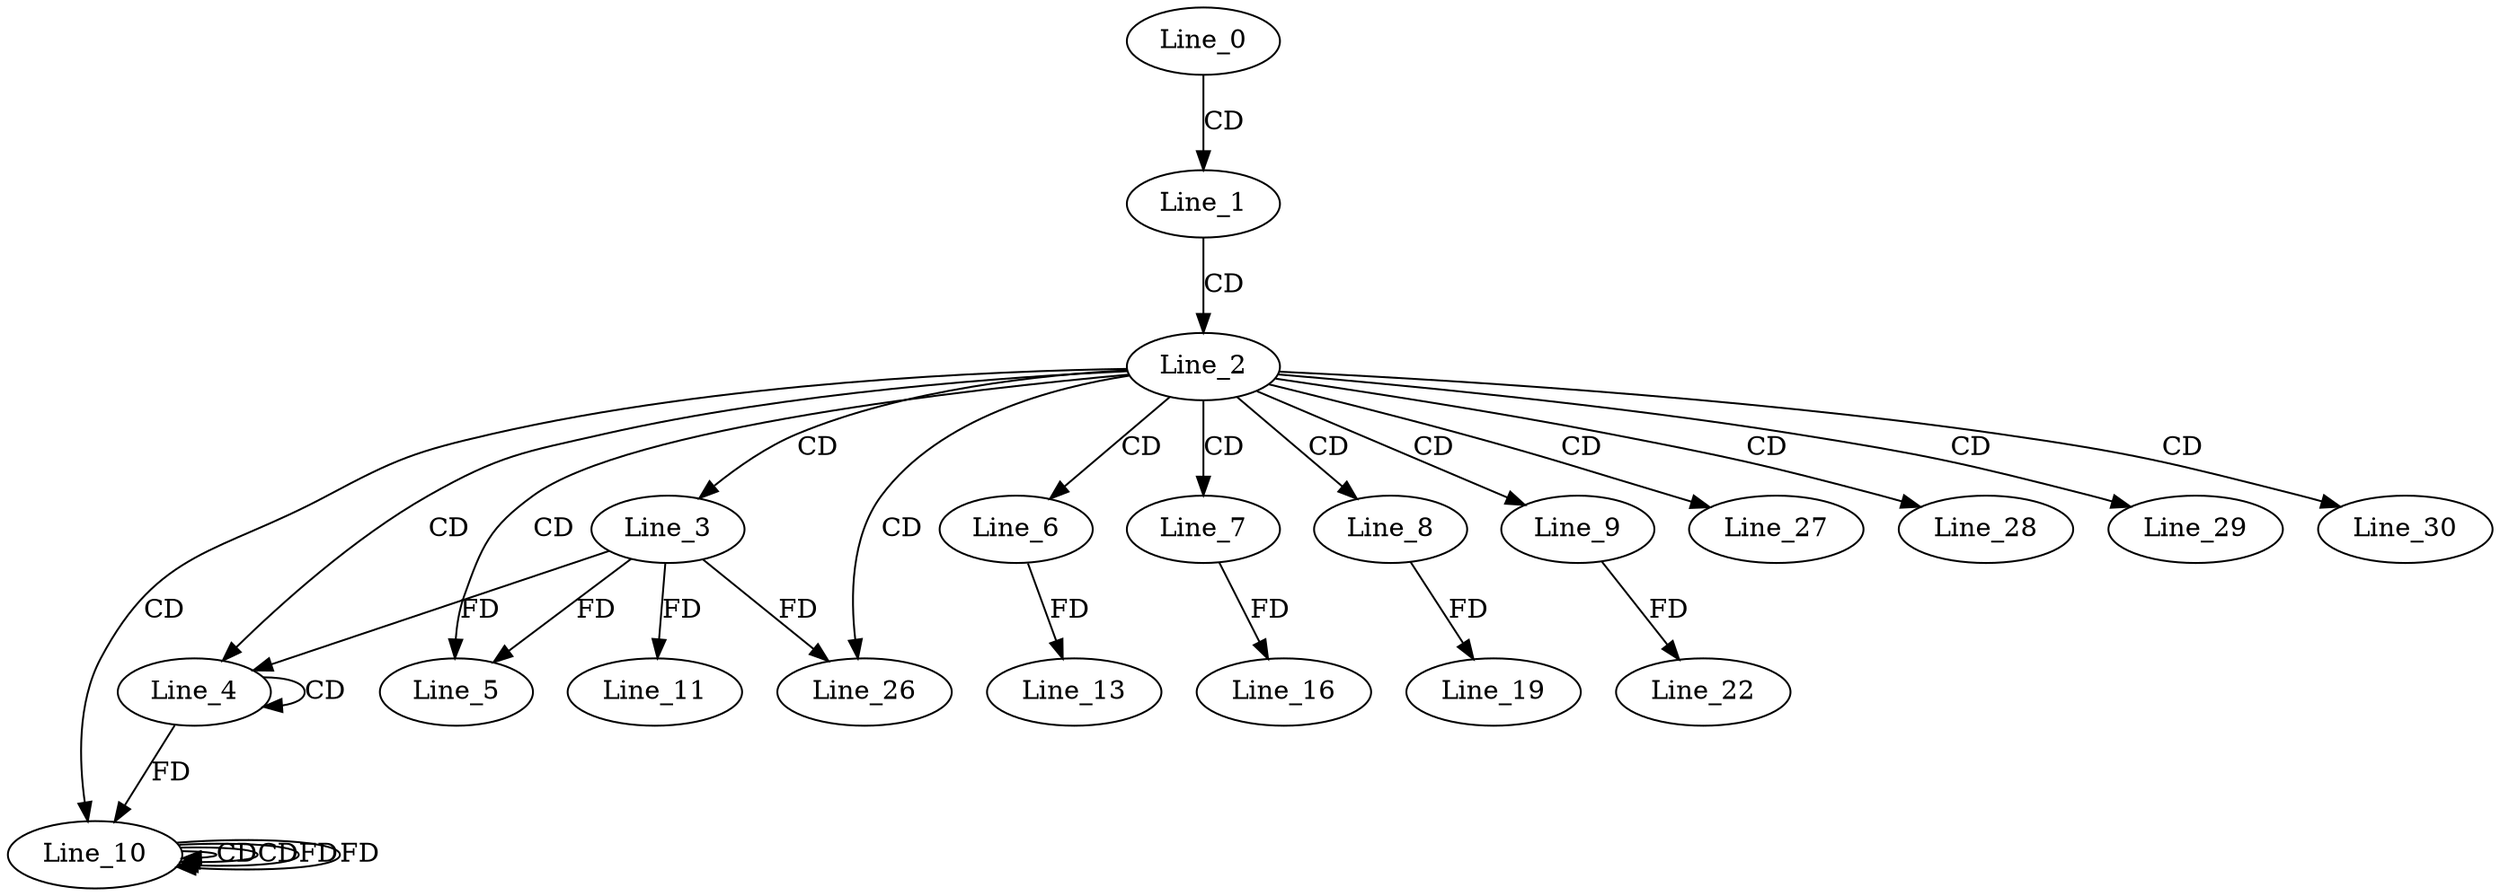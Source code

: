 digraph G {
  Line_0;
  Line_1;
  Line_2;
  Line_3;
  Line_4;
  Line_4;
  Line_5;
  Line_6;
  Line_7;
  Line_8;
  Line_9;
  Line_10;
  Line_10;
  Line_10;
  Line_11;
  Line_13;
  Line_16;
  Line_19;
  Line_22;
  Line_26;
  Line_27;
  Line_28;
  Line_29;
  Line_30;
  Line_0 -> Line_1 [ label="CD" ];
  Line_1 -> Line_2 [ label="CD" ];
  Line_2 -> Line_3 [ label="CD" ];
  Line_2 -> Line_4 [ label="CD" ];
  Line_4 -> Line_4 [ label="CD" ];
  Line_3 -> Line_4 [ label="FD" ];
  Line_2 -> Line_5 [ label="CD" ];
  Line_3 -> Line_5 [ label="FD" ];
  Line_2 -> Line_6 [ label="CD" ];
  Line_2 -> Line_7 [ label="CD" ];
  Line_2 -> Line_8 [ label="CD" ];
  Line_2 -> Line_9 [ label="CD" ];
  Line_2 -> Line_10 [ label="CD" ];
  Line_10 -> Line_10 [ label="CD" ];
  Line_4 -> Line_10 [ label="FD" ];
  Line_10 -> Line_10 [ label="CD" ];
  Line_10 -> Line_10 [ label="FD" ];
  Line_3 -> Line_11 [ label="FD" ];
  Line_6 -> Line_13 [ label="FD" ];
  Line_7 -> Line_16 [ label="FD" ];
  Line_8 -> Line_19 [ label="FD" ];
  Line_9 -> Line_22 [ label="FD" ];
  Line_2 -> Line_26 [ label="CD" ];
  Line_3 -> Line_26 [ label="FD" ];
  Line_2 -> Line_27 [ label="CD" ];
  Line_2 -> Line_28 [ label="CD" ];
  Line_2 -> Line_29 [ label="CD" ];
  Line_2 -> Line_30 [ label="CD" ];
  Line_10 -> Line_10 [ label="FD" ];
}
